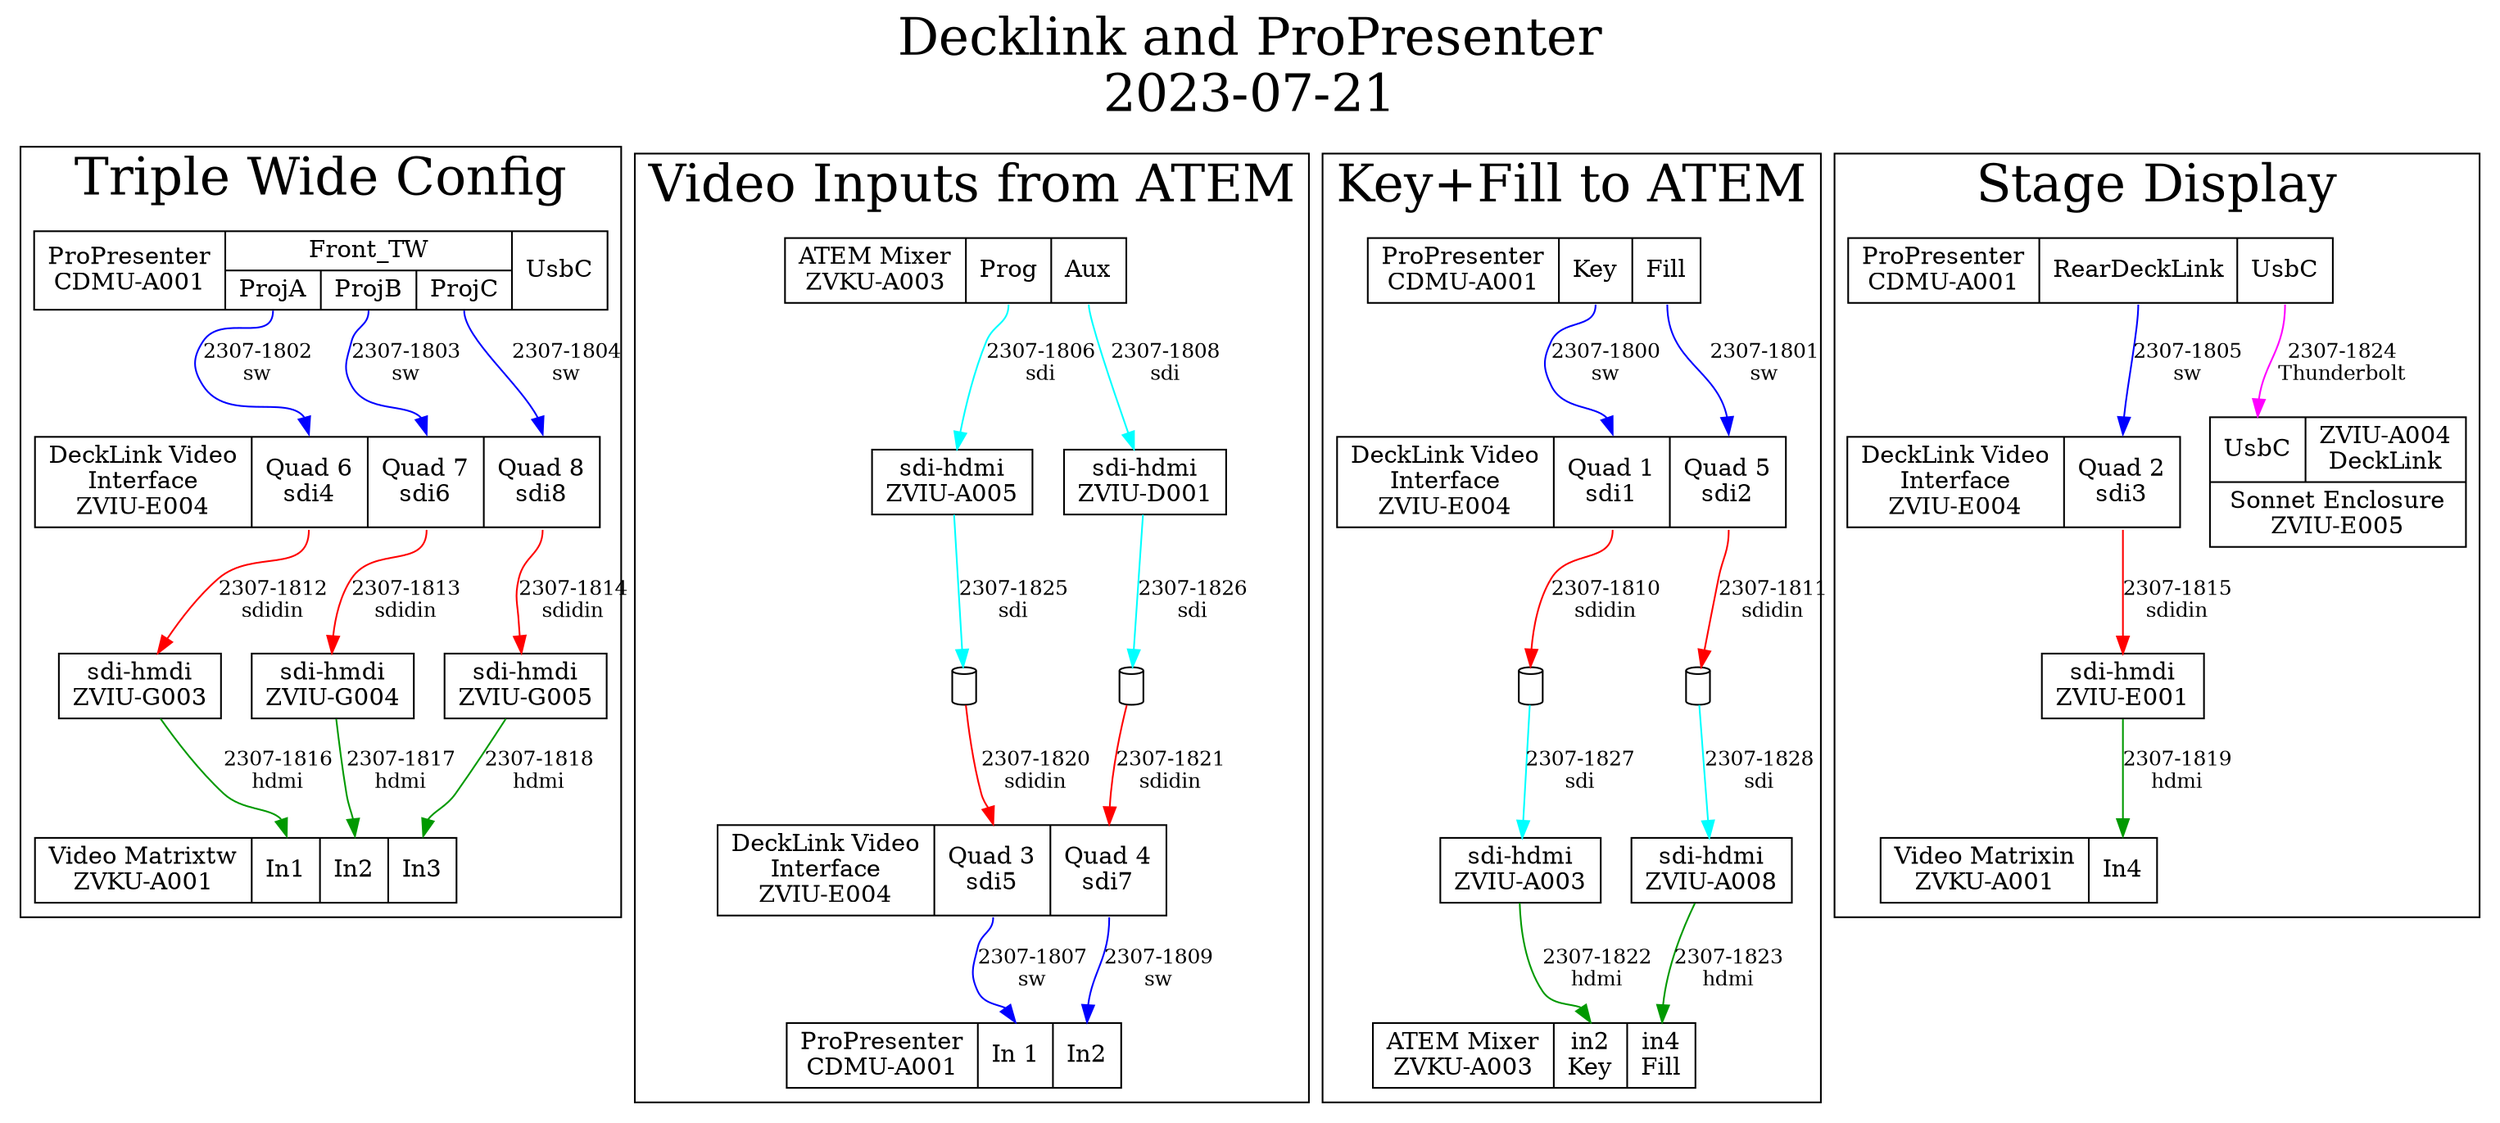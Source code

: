 digraph TopologyDeckLink {
    labelloc=t
    label="Decklink and ProPresenter\n2023-07-21" fontsize="30"
    edge [style=dotted] 
    node [shape=box]
    //resolution=70 size= "22,17!"  ratio=fill
    //dot -Tpdf decklink_propresenter.gv >decklink_propresenter.pdf 
    
subgraph cluster_triplewide {   
	label="Triple Wide Config"
    
zviue004tw [shape=record label="
 DeckLink Video\nInterface\nZVIU-E004 | 
{{ 
  <c4> Quad 6\nsdi4
| <c6> Quad 7\nsdi6
| <c8> Quad 8\nsdi8 
}
}
"];    

cdmua001tw [shape=record label="
ProPresenter\nCDMU-A001 
|
{{ 
 {  Front_TW | { <pa> ProjA  | <pb> ProjB | <pc> ProjC }   } 	
	
}}
| { <tb> UsbC } 	
"]; 

zvkua001tw  [shape=record label="
Video Matrixtw\nZVKU-A001
| <in1> In1
| <in2> In2
| <in3> In3
 "] 
 
zviug003    [label="sdi-hmdi\nZVIU-G003"]
zviug004    [label="sdi-hmdi\nZVIU-G004"]
zviug005    [label="sdi-hmdi\nZVIU-G005"] 
} //cluster_triplewide

subgraph cluster_VideoInputs {
 label="Video Inputs from ATEM"
 
zvkua003in   [shape=record label="
ATEM Mixer\nZVKU-A003
| { <prg> Prog}
| { <aux> Aux}
"] 
  
zviua005 [label="sdi-hdmi\nZVIU-A005"]
zviud001 [label="sdi-hdmi\nZVIU-D001"]

zviue004in [shape=record label="
 DeckLink Video\nInterface\nZVIU-E004 | 
{{ 
  <c5> Quad 3\nsdi5
| <c7> Quad 4\nsdi7
}} 
"];  
 
cdmua001in [shape=record label="
ProPresenter\nCDMU-A001 
| { { <in1> In 1  | <in2> In2 }    } 
"];   

b1820  [shape=cylinder width=0.2 height=0.3 label=""]
b1821  [shape=cylinder width=0.2 height=0.3 label=""]
} // cluster_VideoInputs

subgraph cluster_KeyFill {
	label="Key+Fill to ATEM"

zvkua003a  [shape=record label="
ATEM Mixer\nZVKU-A003
| { <in2> in2\nKey}
| { <in4> in4\nFill}
"] 

zviue004kf [shape=record label="
 DeckLink Video\nInterface\nZVIU-E004 | 
{{ 
  <c1> Quad 1\nsdi1 
| <c2> Quad 5\nsdi2
}} 
"];   

cdmua001kf [shape=record label="
ProPresenter\nCDMU-A001 
| { { <k> Key  | <f> Fill }   }
"];    

zviua003 [label="sdi-hdmi\nZVIU-A003"]
zviua008 [label="sdi-hdmi\nZVIU-A008"]
b1810  [shape=cylinder width=0.2 height=0.3 label=""]
b1811  [shape=cylinder width=0.2 height=0.3 label=""]
} // cluster_KeyFill
    
subgraph cluster_StageDisplay {    
	label="Stage Display"

cdmua001sd [shape=record label="
ProPresenter\nCDMU-A001 
| {   <sd> RearDeckLink } | { <tb> UsbC } 
"];    

zviue004sd [shape=record label="
 DeckLink Video\nInterface\nZVIU-E004 | 
{{ 
  <c3> Quad 2\nsdi3 
}} 
"];   

zvkua001in  [shape=record label="
Video Matrixin\nZVKU-A001
 | <in4> In4
"] 

zviue001 [label="sdi-hmdi\nZVIU-E001"]

zviue005 [shape=record label="
{
   {<usbc> UsbC
 | ZVIU-A004\nDeckLink
}
| Sonnet Enclosure\nZVIU-E005}"] 

} // cluster_StageDisplay

subgraph hdmi_edges {
	edge [style=solid, color="#009900", fontsize="12pt" ]
zviug003 -> zvkua001tw:in1 [label="2307-1816\nhdmi" ]
zviug004 -> zvkua001tw:in2 [label="2307-1817\nhdmi" ]
zviug005 -> zvkua001tw:in3 [label="2307-1818\nhdmi" ]
zviue001 -> zvkua001in:in4 [label="2307-1819\nhdmi" ]
zviua003 -> zvkua003a:in2  [label="2307-1822\nhdmi" ]
zviua008 -> zvkua003a:in4  [label="2307-1823\nhdmi" ]
}

subgraph sdi_edges {
	edge [style=solid, color="cyan", fontsize="12pt" ]
zvkua003in :prg    -> zviua005  [label="2307-1806\nsdi" ] 
zvkua003in :aux    -> zviud001  [label="2307-1808\nsdi" ] 

zviua005 -> b1820 [label="2307-1825\nsdi" ] 
zviud001 -> b1821 [label="2307-1826\nsdi" ]

b1810 -> zviua003 [label="2307-1827\nsdi" ]
b1811 -> zviua008 [label="2307-1828\nsdi" ]
}

subgraph sdidin_edges {
	edge [style=solid, color="red", fontsize="12pt" ]

zviue004kf:c1      -> b1810 [label="2307-1810\nsdidin" ]
zviue004kf:c2      -> b1811 [label="2307-1811\nsdidin" ]
zviue004tw:c4      -> zviug003  [label="2307-1812\nsdidin" ]
zviue004tw:c6      -> zviug004  [label="2307-1813\nsdidin" ]
zviue004tw:c8      -> zviug005  [label="2307-1814\nsdidin" ]
zviue004sd:c3      -> zviue001  [label="2307-1815\nsdidin" ]

b1820     -> zviue004in:c5  [label="2307-1820\nsdidin" ]
b1821     -> zviue004in:c7  [label="2307-1821\nsdidin" ]
}

subgraph sw_edges { 
	edge [style="solid", color="blue" fontsize="12pt"]
cdmua001kf:k  -> zviue004kf:c1   [label="2307-1800\nsw" ]
cdmua001kf:f  -> zviue004kf:c2   [label="2307-1801\nsw" ]
cdmua001tw:pa -> zviue004tw:c4   [label="2307-1802\nsw" ]
cdmua001tw:pb -> zviue004tw:c6   [label="2307-1803\nsw" ]
cdmua001tw:pc -> zviue004tw:c8   [label="2307-1804\nsw" ]
cdmua001sd:sd -> zviue004sd:c3   [label="2307-1805\nsw" ]
zviue004in:c5  -> cdmua001in:in1 [label="2307-1807\nsw" ]
zviue004in:c7  -> cdmua001in:in2 [label="2307-1809\nsw" ]
}
 
subgraph tb_edges { 
	edge [style="solid", color="magenta" fontsize="12pt"]
cdmua001sd:tb -> zviue005:usbc  [label="2307-1824\nThunderbolt"]
} 

}